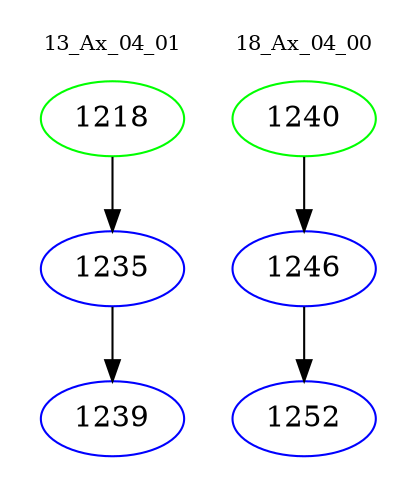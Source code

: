 digraph{
subgraph cluster_0 {
color = white
label = "13_Ax_04_01";
fontsize=10;
T0_1218 [label="1218", color="green"]
T0_1218 -> T0_1235 [color="black"]
T0_1235 [label="1235", color="blue"]
T0_1235 -> T0_1239 [color="black"]
T0_1239 [label="1239", color="blue"]
}
subgraph cluster_1 {
color = white
label = "18_Ax_04_00";
fontsize=10;
T1_1240 [label="1240", color="green"]
T1_1240 -> T1_1246 [color="black"]
T1_1246 [label="1246", color="blue"]
T1_1246 -> T1_1252 [color="black"]
T1_1252 [label="1252", color="blue"]
}
}
